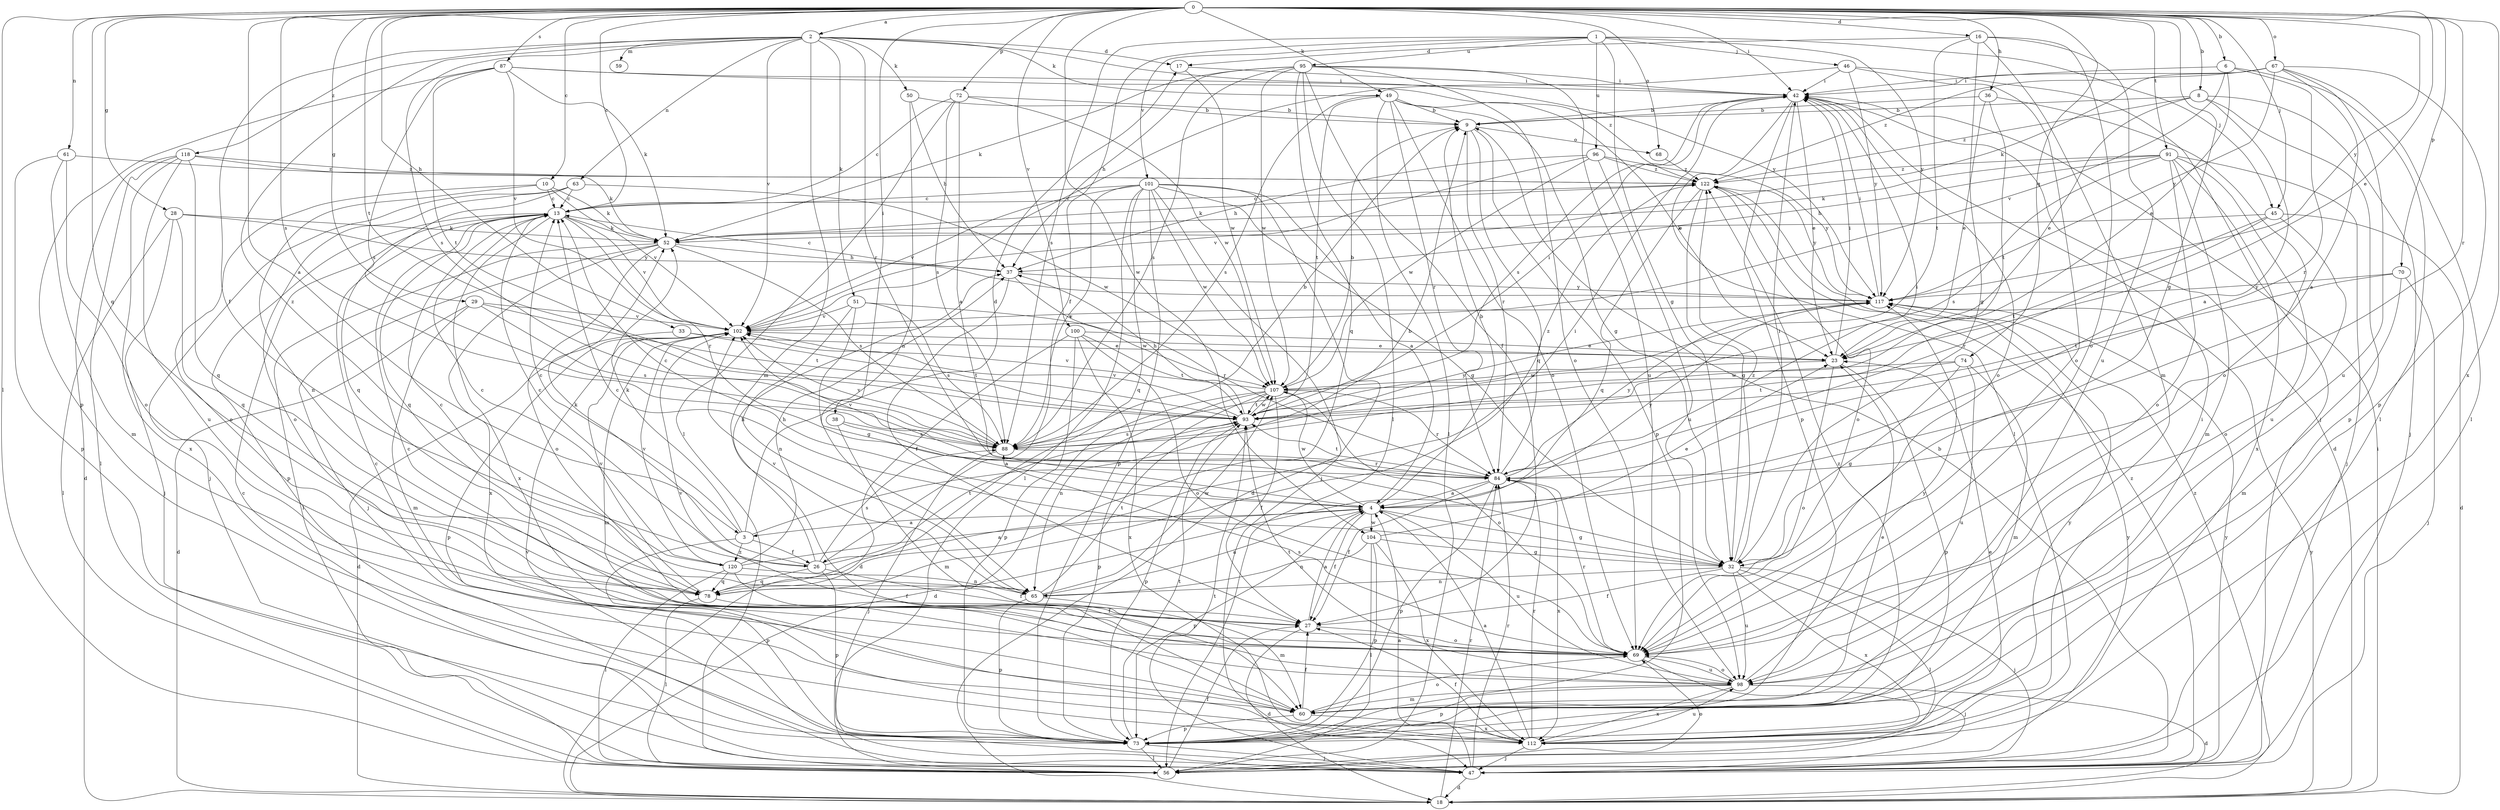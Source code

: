 strict digraph  {
0;
1;
2;
3;
4;
6;
8;
9;
10;
13;
16;
17;
18;
23;
26;
27;
28;
29;
32;
33;
36;
37;
38;
42;
45;
46;
47;
49;
50;
51;
52;
56;
59;
60;
61;
63;
65;
67;
68;
69;
70;
72;
73;
74;
78;
84;
87;
88;
91;
93;
95;
96;
98;
100;
101;
102;
104;
107;
112;
117;
118;
120;
122;
0 -> 2  [label=a];
0 -> 3  [label=a];
0 -> 6  [label=b];
0 -> 8  [label=b];
0 -> 10  [label=c];
0 -> 13  [label=c];
0 -> 16  [label=d];
0 -> 23  [label=e];
0 -> 28  [label=g];
0 -> 29  [label=g];
0 -> 32  [label=g];
0 -> 33  [label=h];
0 -> 36  [label=h];
0 -> 38  [label=i];
0 -> 42  [label=i];
0 -> 45  [label=j];
0 -> 49  [label=k];
0 -> 56  [label=l];
0 -> 61  [label=n];
0 -> 67  [label=o];
0 -> 68  [label=o];
0 -> 70  [label=p];
0 -> 72  [label=p];
0 -> 74  [label=q];
0 -> 78  [label=q];
0 -> 84  [label=r];
0 -> 87  [label=s];
0 -> 88  [label=s];
0 -> 91  [label=t];
0 -> 93  [label=t];
0 -> 100  [label=v];
0 -> 104  [label=w];
0 -> 112  [label=x];
0 -> 117  [label=y];
1 -> 26  [label=f];
1 -> 32  [label=g];
1 -> 45  [label=j];
1 -> 46  [label=j];
1 -> 88  [label=s];
1 -> 95  [label=u];
1 -> 96  [label=u];
1 -> 101  [label=v];
1 -> 117  [label=y];
2 -> 17  [label=d];
2 -> 26  [label=f];
2 -> 49  [label=k];
2 -> 50  [label=k];
2 -> 51  [label=k];
2 -> 59  [label=m];
2 -> 60  [label=m];
2 -> 63  [label=n];
2 -> 84  [label=r];
2 -> 88  [label=s];
2 -> 102  [label=v];
2 -> 117  [label=y];
2 -> 118  [label=z];
2 -> 120  [label=z];
3 -> 9  [label=b];
3 -> 13  [label=c];
3 -> 17  [label=d];
3 -> 26  [label=f];
3 -> 52  [label=k];
3 -> 73  [label=p];
3 -> 120  [label=z];
4 -> 3  [label=a];
4 -> 9  [label=b];
4 -> 13  [label=c];
4 -> 27  [label=f];
4 -> 32  [label=g];
4 -> 73  [label=p];
4 -> 98  [label=u];
4 -> 104  [label=w];
4 -> 107  [label=w];
4 -> 117  [label=y];
6 -> 23  [label=e];
6 -> 42  [label=i];
6 -> 56  [label=l];
6 -> 84  [label=r];
6 -> 102  [label=v];
8 -> 4  [label=a];
8 -> 9  [label=b];
8 -> 23  [label=e];
8 -> 47  [label=j];
8 -> 73  [label=p];
8 -> 122  [label=z];
9 -> 68  [label=o];
9 -> 73  [label=p];
9 -> 78  [label=q];
9 -> 84  [label=r];
10 -> 13  [label=c];
10 -> 52  [label=k];
10 -> 65  [label=n];
10 -> 69  [label=o];
10 -> 102  [label=v];
13 -> 52  [label=k];
13 -> 73  [label=p];
13 -> 78  [label=q];
13 -> 84  [label=r];
13 -> 102  [label=v];
13 -> 112  [label=x];
16 -> 17  [label=d];
16 -> 32  [label=g];
16 -> 60  [label=m];
16 -> 69  [label=o];
16 -> 93  [label=t];
16 -> 98  [label=u];
17 -> 42  [label=i];
17 -> 107  [label=w];
18 -> 42  [label=i];
18 -> 84  [label=r];
18 -> 117  [label=y];
18 -> 122  [label=z];
23 -> 42  [label=i];
23 -> 69  [label=o];
23 -> 73  [label=p];
23 -> 107  [label=w];
26 -> 13  [label=c];
26 -> 27  [label=f];
26 -> 37  [label=h];
26 -> 42  [label=i];
26 -> 52  [label=k];
26 -> 73  [label=p];
26 -> 78  [label=q];
26 -> 88  [label=s];
26 -> 93  [label=t];
27 -> 4  [label=a];
27 -> 18  [label=d];
27 -> 69  [label=o];
28 -> 47  [label=j];
28 -> 52  [label=k];
28 -> 56  [label=l];
28 -> 78  [label=q];
28 -> 117  [label=y];
29 -> 18  [label=d];
29 -> 60  [label=m];
29 -> 88  [label=s];
29 -> 93  [label=t];
29 -> 102  [label=v];
32 -> 13  [label=c];
32 -> 27  [label=f];
32 -> 42  [label=i];
32 -> 47  [label=j];
32 -> 56  [label=l];
32 -> 65  [label=n];
32 -> 98  [label=u];
32 -> 112  [label=x];
32 -> 122  [label=z];
33 -> 18  [label=d];
33 -> 23  [label=e];
33 -> 93  [label=t];
36 -> 9  [label=b];
36 -> 23  [label=e];
36 -> 69  [label=o];
36 -> 93  [label=t];
37 -> 13  [label=c];
37 -> 27  [label=f];
37 -> 84  [label=r];
37 -> 117  [label=y];
38 -> 4  [label=a];
38 -> 60  [label=m];
38 -> 88  [label=s];
42 -> 9  [label=b];
42 -> 18  [label=d];
42 -> 23  [label=e];
42 -> 56  [label=l];
42 -> 69  [label=o];
42 -> 73  [label=p];
42 -> 88  [label=s];
45 -> 18  [label=d];
45 -> 52  [label=k];
45 -> 69  [label=o];
45 -> 84  [label=r];
45 -> 93  [label=t];
46 -> 42  [label=i];
46 -> 47  [label=j];
46 -> 69  [label=o];
46 -> 102  [label=v];
46 -> 117  [label=y];
47 -> 4  [label=a];
47 -> 9  [label=b];
47 -> 13  [label=c];
47 -> 18  [label=d];
47 -> 84  [label=r];
47 -> 93  [label=t];
47 -> 102  [label=v];
47 -> 117  [label=y];
47 -> 122  [label=z];
49 -> 9  [label=b];
49 -> 23  [label=e];
49 -> 32  [label=g];
49 -> 56  [label=l];
49 -> 69  [label=o];
49 -> 84  [label=r];
49 -> 88  [label=s];
49 -> 93  [label=t];
50 -> 9  [label=b];
50 -> 37  [label=h];
50 -> 65  [label=n];
51 -> 32  [label=g];
51 -> 65  [label=n];
51 -> 88  [label=s];
51 -> 102  [label=v];
51 -> 107  [label=w];
52 -> 37  [label=h];
52 -> 47  [label=j];
52 -> 56  [label=l];
52 -> 69  [label=o];
52 -> 88  [label=s];
52 -> 112  [label=x];
56 -> 27  [label=f];
56 -> 69  [label=o];
56 -> 117  [label=y];
60 -> 13  [label=c];
60 -> 23  [label=e];
60 -> 27  [label=f];
60 -> 69  [label=o];
60 -> 73  [label=p];
60 -> 112  [label=x];
61 -> 60  [label=m];
61 -> 69  [label=o];
61 -> 73  [label=p];
61 -> 122  [label=z];
63 -> 13  [label=c];
63 -> 47  [label=j];
63 -> 69  [label=o];
63 -> 78  [label=q];
63 -> 107  [label=w];
65 -> 4  [label=a];
65 -> 13  [label=c];
65 -> 60  [label=m];
65 -> 73  [label=p];
65 -> 93  [label=t];
65 -> 102  [label=v];
65 -> 107  [label=w];
67 -> 4  [label=a];
67 -> 42  [label=i];
67 -> 52  [label=k];
67 -> 56  [label=l];
67 -> 73  [label=p];
67 -> 98  [label=u];
67 -> 117  [label=y];
67 -> 122  [label=z];
68 -> 122  [label=z];
69 -> 47  [label=j];
69 -> 84  [label=r];
69 -> 88  [label=s];
69 -> 98  [label=u];
69 -> 102  [label=v];
70 -> 47  [label=j];
70 -> 60  [label=m];
70 -> 93  [label=t];
70 -> 117  [label=y];
72 -> 4  [label=a];
72 -> 9  [label=b];
72 -> 13  [label=c];
72 -> 56  [label=l];
72 -> 88  [label=s];
72 -> 107  [label=w];
73 -> 47  [label=j];
73 -> 56  [label=l];
73 -> 93  [label=t];
73 -> 122  [label=z];
74 -> 32  [label=g];
74 -> 60  [label=m];
74 -> 93  [label=t];
74 -> 98  [label=u];
74 -> 107  [label=w];
78 -> 27  [label=f];
78 -> 56  [label=l];
78 -> 102  [label=v];
84 -> 4  [label=a];
84 -> 27  [label=f];
84 -> 42  [label=i];
84 -> 73  [label=p];
84 -> 93  [label=t];
84 -> 102  [label=v];
84 -> 112  [label=x];
84 -> 117  [label=y];
84 -> 122  [label=z];
87 -> 42  [label=i];
87 -> 52  [label=k];
87 -> 73  [label=p];
87 -> 88  [label=s];
87 -> 93  [label=t];
87 -> 102  [label=v];
87 -> 122  [label=z];
88 -> 9  [label=b];
88 -> 47  [label=j];
88 -> 84  [label=r];
88 -> 102  [label=v];
88 -> 117  [label=y];
91 -> 37  [label=h];
91 -> 47  [label=j];
91 -> 52  [label=k];
91 -> 60  [label=m];
91 -> 69  [label=o];
91 -> 88  [label=s];
91 -> 98  [label=u];
91 -> 112  [label=x];
91 -> 122  [label=z];
93 -> 37  [label=h];
93 -> 42  [label=i];
93 -> 73  [label=p];
93 -> 88  [label=s];
93 -> 102  [label=v];
93 -> 107  [label=w];
95 -> 27  [label=f];
95 -> 37  [label=h];
95 -> 42  [label=i];
95 -> 52  [label=k];
95 -> 56  [label=l];
95 -> 69  [label=o];
95 -> 78  [label=q];
95 -> 88  [label=s];
95 -> 98  [label=u];
95 -> 107  [label=w];
96 -> 37  [label=h];
96 -> 98  [label=u];
96 -> 102  [label=v];
96 -> 107  [label=w];
96 -> 117  [label=y];
96 -> 122  [label=z];
98 -> 13  [label=c];
98 -> 18  [label=d];
98 -> 60  [label=m];
98 -> 69  [label=o];
98 -> 73  [label=p];
98 -> 93  [label=t];
98 -> 112  [label=x];
98 -> 117  [label=y];
100 -> 18  [label=d];
100 -> 23  [label=e];
100 -> 69  [label=o];
100 -> 73  [label=p];
100 -> 93  [label=t];
100 -> 112  [label=x];
101 -> 4  [label=a];
101 -> 13  [label=c];
101 -> 18  [label=d];
101 -> 32  [label=g];
101 -> 47  [label=j];
101 -> 56  [label=l];
101 -> 73  [label=p];
101 -> 78  [label=q];
101 -> 88  [label=s];
101 -> 102  [label=v];
101 -> 107  [label=w];
102 -> 23  [label=e];
102 -> 60  [label=m];
102 -> 73  [label=p];
104 -> 23  [label=e];
104 -> 32  [label=g];
104 -> 56  [label=l];
104 -> 65  [label=n];
104 -> 73  [label=p];
104 -> 112  [label=x];
107 -> 9  [label=b];
107 -> 18  [label=d];
107 -> 27  [label=f];
107 -> 65  [label=n];
107 -> 69  [label=o];
107 -> 73  [label=p];
107 -> 84  [label=r];
107 -> 93  [label=t];
107 -> 102  [label=v];
112 -> 4  [label=a];
112 -> 23  [label=e];
112 -> 27  [label=f];
112 -> 42  [label=i];
112 -> 47  [label=j];
112 -> 84  [label=r];
112 -> 98  [label=u];
112 -> 117  [label=y];
117 -> 42  [label=i];
117 -> 102  [label=v];
118 -> 18  [label=d];
118 -> 52  [label=k];
118 -> 56  [label=l];
118 -> 78  [label=q];
118 -> 98  [label=u];
118 -> 112  [label=x];
118 -> 122  [label=z];
120 -> 4  [label=a];
120 -> 13  [label=c];
120 -> 27  [label=f];
120 -> 37  [label=h];
120 -> 56  [label=l];
120 -> 65  [label=n];
120 -> 78  [label=q];
120 -> 102  [label=v];
122 -> 13  [label=c];
122 -> 32  [label=g];
122 -> 52  [label=k];
122 -> 69  [label=o];
122 -> 78  [label=q];
122 -> 117  [label=y];
}
